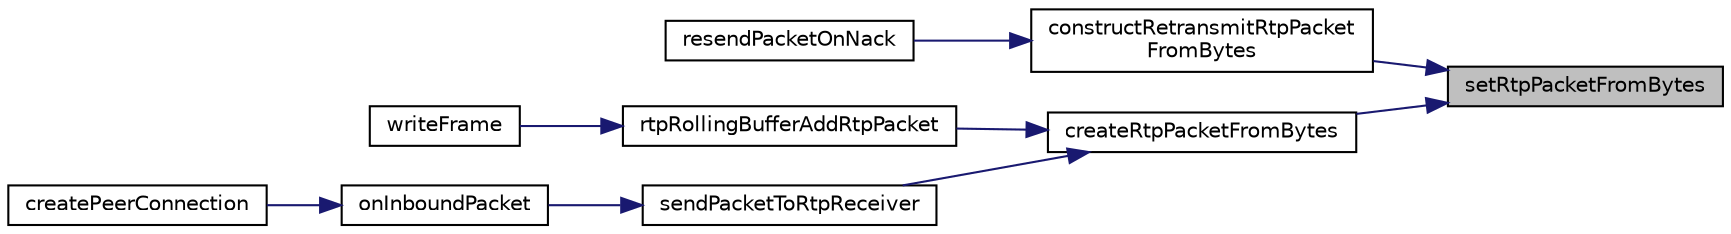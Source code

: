 digraph "setRtpPacketFromBytes"
{
 // LATEX_PDF_SIZE
  edge [fontname="Helvetica",fontsize="10",labelfontname="Helvetica",labelfontsize="10"];
  node [fontname="Helvetica",fontsize="10",shape=record];
  rankdir="RL";
  Node1 [label="setRtpPacketFromBytes",height=0.2,width=0.4,color="black", fillcolor="grey75", style="filled", fontcolor="black",tooltip=" "];
  Node1 -> Node2 [dir="back",color="midnightblue",fontsize="10",style="solid",fontname="Helvetica"];
  Node2 [label="constructRetransmitRtpPacket\lFromBytes",height=0.2,width=0.4,color="black", fillcolor="white", style="filled",URL="$RtpPacket_8h.html#aed0aaf168ee5fff2577454d4332c54f6",tooltip=" "];
  Node2 -> Node3 [dir="back",color="midnightblue",fontsize="10",style="solid",fontname="Helvetica"];
  Node3 [label="resendPacketOnNack",height=0.2,width=0.4,color="black", fillcolor="white", style="filled",URL="$Retransmitter_8h.html#a55e0c0bf127bb71130d3187b05e7ed87",tooltip=" "];
  Node1 -> Node4 [dir="back",color="midnightblue",fontsize="10",style="solid",fontname="Helvetica"];
  Node4 [label="createRtpPacketFromBytes",height=0.2,width=0.4,color="black", fillcolor="white", style="filled",URL="$RtpPacket_8h.html#afc40293a4b300bddb28486d08c150857",tooltip=" "];
  Node4 -> Node5 [dir="back",color="midnightblue",fontsize="10",style="solid",fontname="Helvetica"];
  Node5 [label="rtpRollingBufferAddRtpPacket",height=0.2,width=0.4,color="black", fillcolor="white", style="filled",URL="$RtpRollingBuffer_8h.html#a55d9bae67aa9d5e200264501027ce6cd",tooltip=" "];
  Node5 -> Node6 [dir="back",color="midnightblue",fontsize="10",style="solid",fontname="Helvetica"];
  Node6 [label="writeFrame",height=0.2,width=0.4,color="black", fillcolor="white", style="filled",URL="$group__PublicMemberFunctions.html#ga40c7caf6325f426d82030beec50cc86e",tooltip="Packetizes and sends media via the configuration specified by the RtcRtpTransceiver."];
  Node4 -> Node7 [dir="back",color="midnightblue",fontsize="10",style="solid",fontname="Helvetica"];
  Node7 [label="sendPacketToRtpReceiver",height=0.2,width=0.4,color="black", fillcolor="white", style="filled",URL="$PeerConnection_8h.html#aa5448d76d0c513e03f33a1aca0375101",tooltip=" "];
  Node7 -> Node8 [dir="back",color="midnightblue",fontsize="10",style="solid",fontname="Helvetica"];
  Node8 [label="onInboundPacket",height=0.2,width=0.4,color="black", fillcolor="white", style="filled",URL="$PeerConnection_8c.html#a76ad72a51a47dae5e9f43873f36aa34a",tooltip=" "];
  Node8 -> Node9 [dir="back",color="midnightblue",fontsize="10",style="solid",fontname="Helvetica"];
  Node9 [label="createPeerConnection",height=0.2,width=0.4,color="black", fillcolor="white", style="filled",URL="$group__PublicMemberFunctions.html#gada972c66438c7e7c82e1db0cfe2b2640",tooltip=" "];
}
